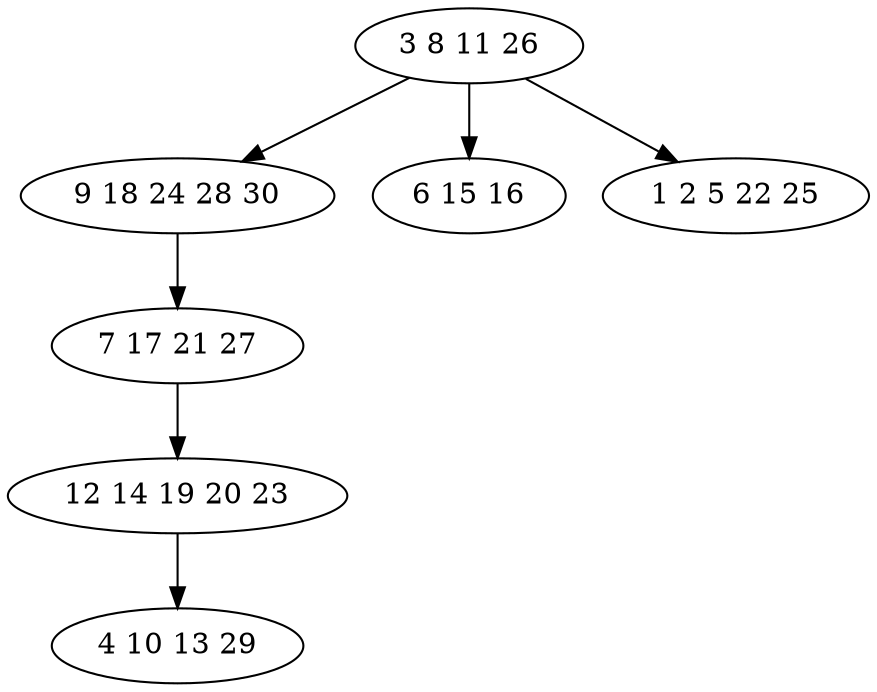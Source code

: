digraph true_tree {
	"0" -> "1"
	"1" -> "2"
	"2" -> "3"
	"0" -> "4"
	"0" -> "5"
	"3" -> "6"
	"0" [label="3 8 11 26"];
	"1" [label="9 18 24 28 30"];
	"2" [label="7 17 21 27"];
	"3" [label="12 14 19 20 23"];
	"4" [label="6 15 16"];
	"5" [label="1 2 5 22 25"];
	"6" [label="4 10 13 29"];
}
